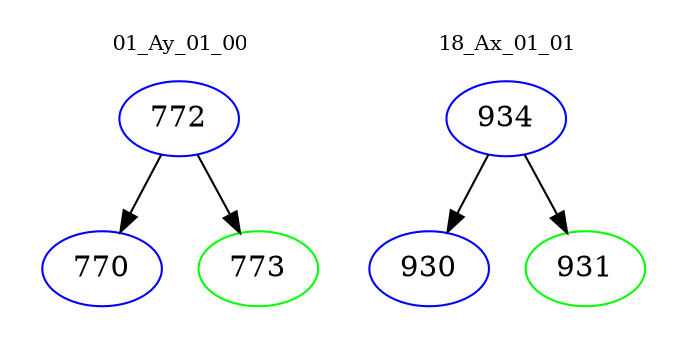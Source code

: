 digraph{
subgraph cluster_0 {
color = white
label = "01_Ay_01_00";
fontsize=10;
T0_772 [label="772", color="blue"]
T0_772 -> T0_770 [color="black"]
T0_770 [label="770", color="blue"]
T0_772 -> T0_773 [color="black"]
T0_773 [label="773", color="green"]
}
subgraph cluster_1 {
color = white
label = "18_Ax_01_01";
fontsize=10;
T1_934 [label="934", color="blue"]
T1_934 -> T1_930 [color="black"]
T1_930 [label="930", color="blue"]
T1_934 -> T1_931 [color="black"]
T1_931 [label="931", color="green"]
}
}
